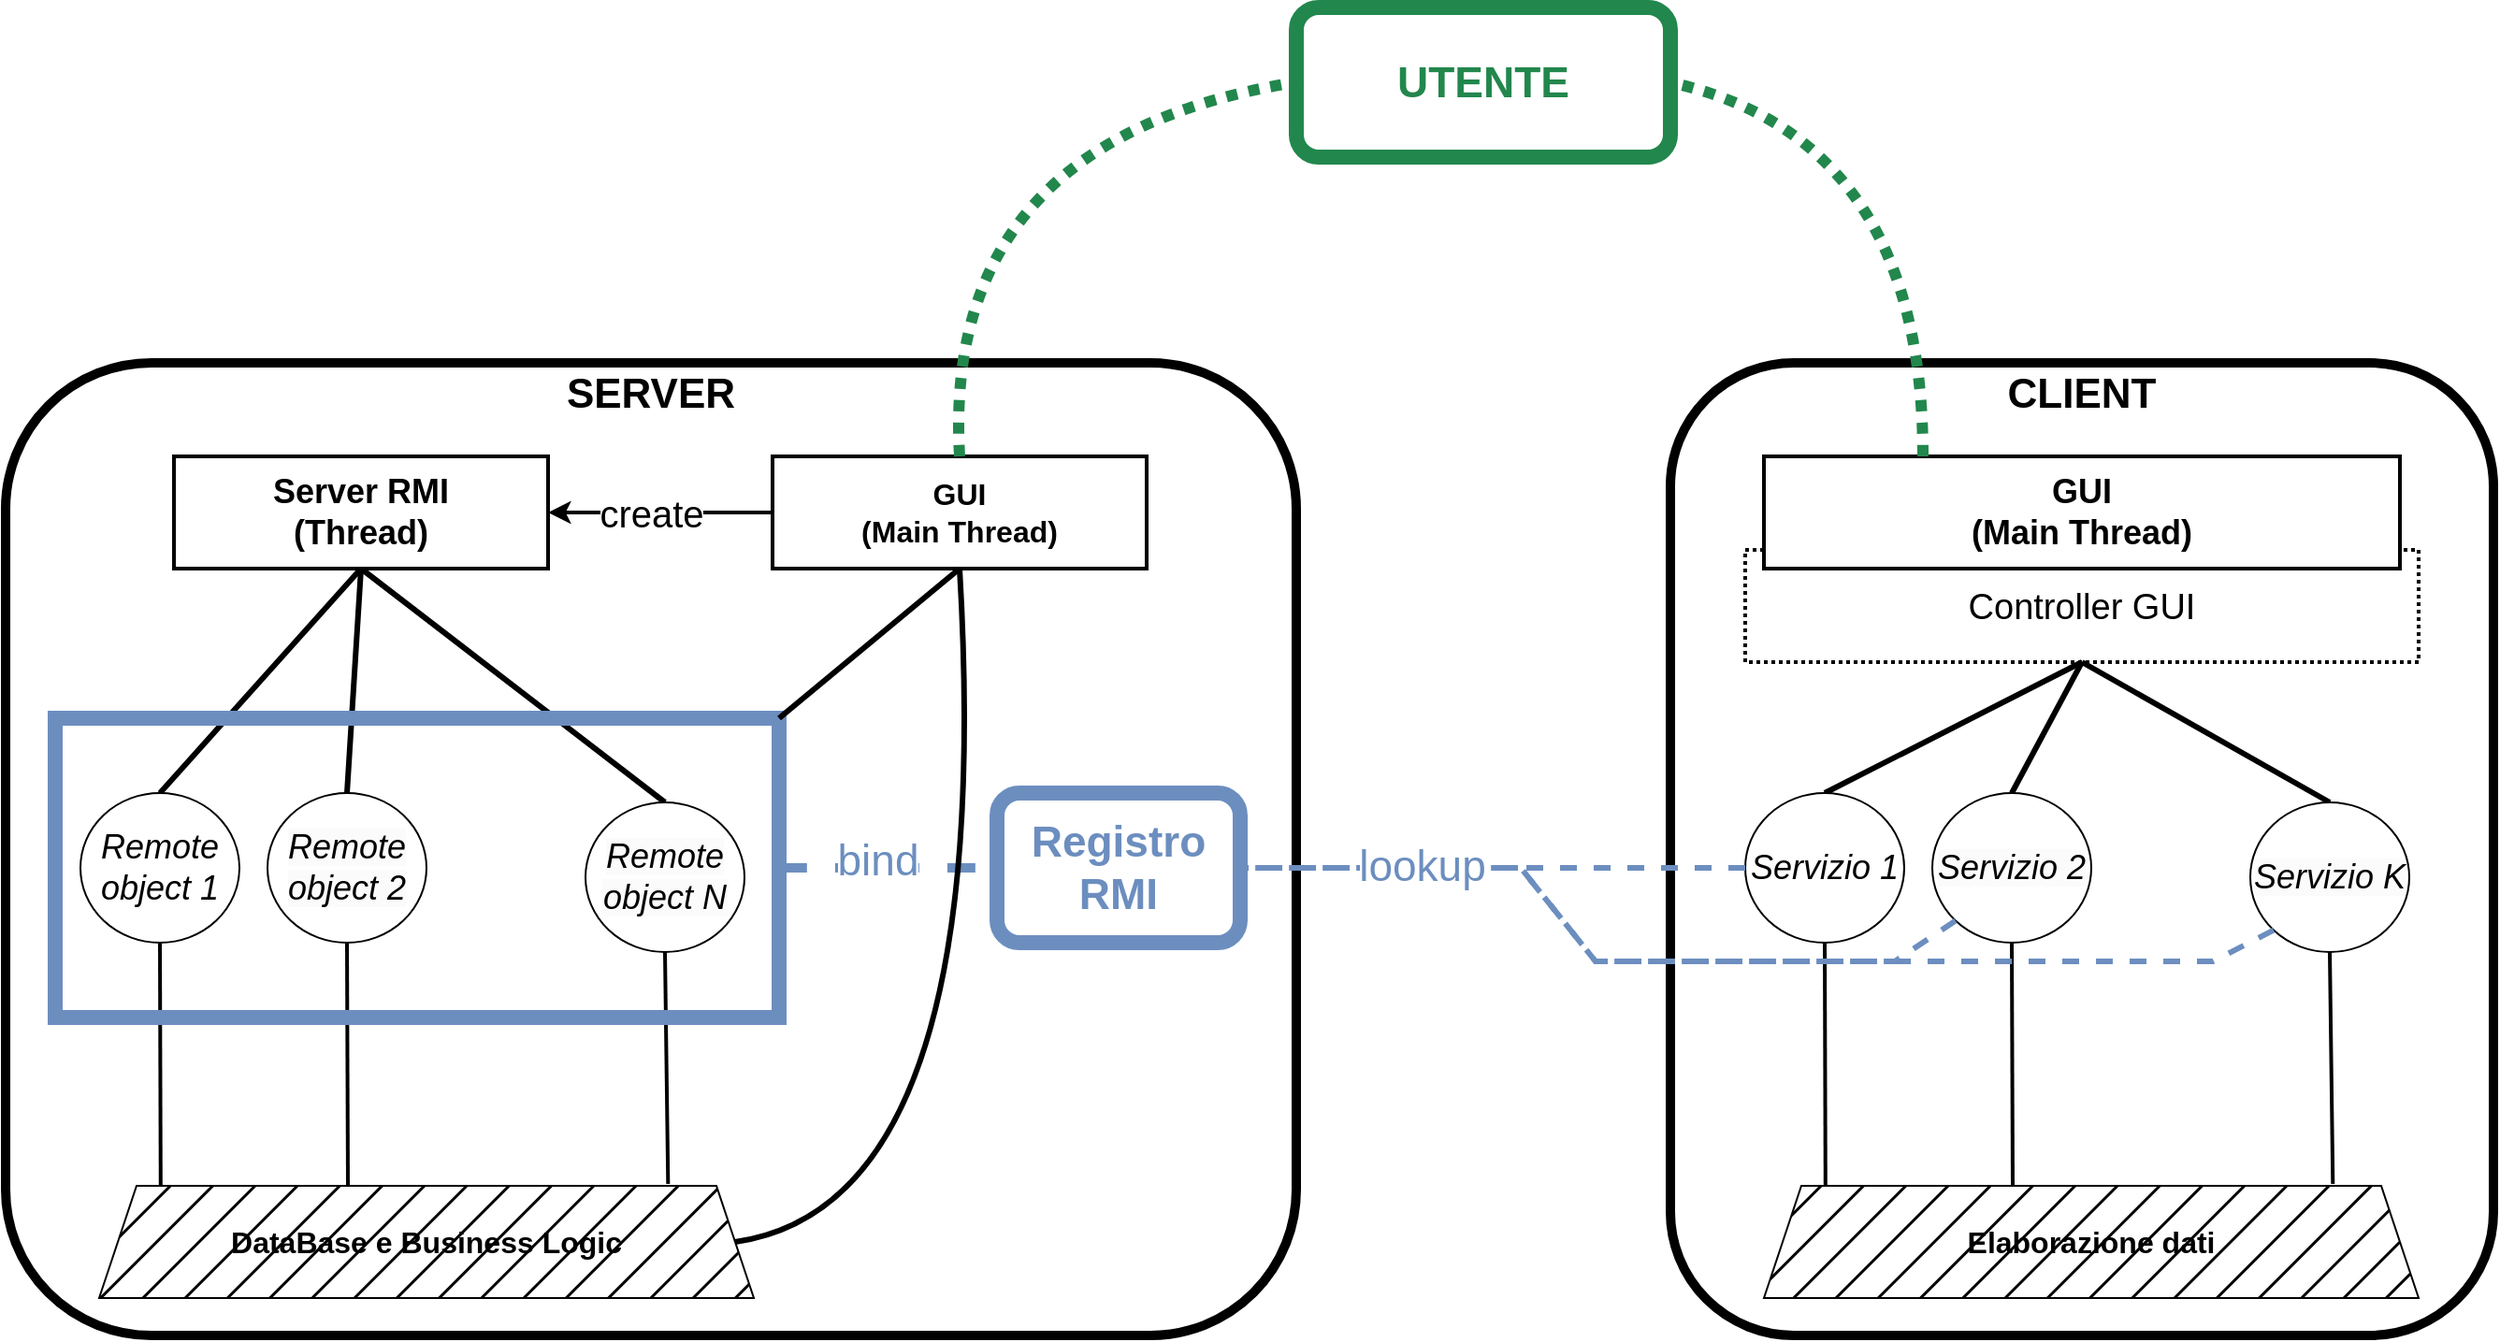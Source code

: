 <mxfile>
    <diagram id="7F0wuW1QLzKDv8Bb2tWS" name="Page-1">
        <mxGraphModel dx="2208" dy="1757" grid="1" gridSize="10" guides="1" tooltips="1" connect="1" arrows="1" fold="1" page="1" pageScale="1" pageWidth="850" pageHeight="1100" math="0" shadow="0">
            <root>
                <mxCell id="0"/>
                <mxCell id="1" parent="0"/>
                <mxCell id="55" value="&lt;p style=&quot;margin:0px;margin-top:4px;text-align:center;&quot;&gt;&lt;font style=&quot;font-size: 22px;&quot;&gt;&lt;b&gt;SERVER&lt;/b&gt;&lt;/font&gt;&lt;/p&gt;" style="verticalAlign=top;align=left;overflow=fill;fontSize=12;fontFamily=Helvetica;html=1;strokeWidth=5;rounded=1;" vertex="1" parent="1">
                    <mxGeometry x="-410" y="40" width="690" height="520" as="geometry"/>
                </mxCell>
                <mxCell id="2" value="&lt;font style=&quot;font-size: 16px;&quot;&gt;&lt;b&gt;GUI&lt;br&gt;(Main Thread)&lt;/b&gt;&lt;/font&gt;" style="whiteSpace=wrap;html=1;strokeWidth=2;" parent="1" vertex="1">
                    <mxGeometry y="90" width="200" height="60" as="geometry"/>
                </mxCell>
                <mxCell id="33" style="edgeStyle=none;html=1;entryX=0.5;entryY=0;entryDx=0;entryDy=0;exitX=0.5;exitY=1;exitDx=0;exitDy=0;endArrow=none;endFill=0;strokeWidth=3;" parent="1" source="3" target="6" edge="1">
                    <mxGeometry relative="1" as="geometry">
                        <mxPoint x="-240" y="180" as="sourcePoint"/>
                    </mxGeometry>
                </mxCell>
                <mxCell id="34" style="edgeStyle=none;html=1;entryX=0.5;entryY=0;entryDx=0;entryDy=0;exitX=0.5;exitY=1;exitDx=0;exitDy=0;endSize=6;endArrow=none;endFill=0;strokeWidth=3;" parent="1" source="3" target="58" edge="1">
                    <mxGeometry relative="1" as="geometry">
                        <mxPoint x="-240" y="290" as="targetPoint"/>
                    </mxGeometry>
                </mxCell>
                <mxCell id="35" style="edgeStyle=none;html=1;entryX=0.5;entryY=0;entryDx=0;entryDy=0;exitX=0.5;exitY=1;exitDx=0;exitDy=0;endArrow=none;endFill=0;strokeWidth=3;" parent="1" source="3" target="60" edge="1">
                    <mxGeometry relative="1" as="geometry">
                        <mxPoint x="-247" y="170" as="sourcePoint"/>
                        <mxPoint x="-160" y="290" as="targetPoint"/>
                        <Array as="points"/>
                    </mxGeometry>
                </mxCell>
                <mxCell id="3" value="&lt;font style=&quot;font-size: 18px;&quot;&gt;&lt;b&gt;Server RMI&lt;br&gt;(Thread)&lt;br&gt;&lt;/b&gt;&lt;/font&gt;" style="whiteSpace=wrap;html=1;strokeWidth=2;" parent="1" vertex="1">
                    <mxGeometry x="-320" y="90" width="200" height="60" as="geometry"/>
                </mxCell>
                <mxCell id="8" value="&lt;font style=&quot;font-size: 16px;&quot;&gt;&lt;b&gt;DataBase e Business Logic&lt;/b&gt;&lt;/font&gt;" style="shape=trapezoid;perimeter=trapezoidPerimeter;whiteSpace=wrap;html=1;fixedSize=1;shadow=0;rounded=0;fillStyle=hatch;gradientColor=none;fillColor=#000000;" parent="1" vertex="1">
                    <mxGeometry x="-360" y="480" width="350" height="60" as="geometry"/>
                </mxCell>
                <mxCell id="47" value="&lt;font color=&quot;#6c8ebf&quot; style=&quot;font-size: 23px;&quot;&gt;&lt;b&gt;Registro RMI&lt;/b&gt;&lt;/font&gt;" style="rounded=1;whiteSpace=wrap;html=1;strokeColor=#6c8ebf;fillColor=none;strokeWidth=8;" parent="1" vertex="1">
                    <mxGeometry x="120" y="270" width="130" height="80" as="geometry"/>
                </mxCell>
                <mxCell id="62" value="" style="endArrow=none;html=1;strokeWidth=2;rounded=0;fontSize=16;startSize=14;endSize=14;sourcePerimeterSpacing=8;targetPerimeterSpacing=8;curved=1;exitX=0.094;exitY=0;exitDx=0;exitDy=0;exitPerimeter=0;entryX=0.5;entryY=1;entryDx=0;entryDy=0;" edge="1" parent="1" source="8" target="6">
                    <mxGeometry width="50" height="50" relative="1" as="geometry">
                        <mxPoint x="-160" y="350" as="sourcePoint"/>
                        <mxPoint x="-110" y="300" as="targetPoint"/>
                    </mxGeometry>
                </mxCell>
                <mxCell id="63" value="" style="endArrow=none;html=1;strokeWidth=2;rounded=0;fontSize=16;startSize=14;endSize=14;sourcePerimeterSpacing=8;targetPerimeterSpacing=8;curved=1;entryX=0.5;entryY=1;entryDx=0;entryDy=0;" edge="1" parent="1" target="58">
                    <mxGeometry width="50" height="50" relative="1" as="geometry">
                        <mxPoint x="-227" y="480" as="sourcePoint"/>
                        <mxPoint x="-60" y="380" as="targetPoint"/>
                    </mxGeometry>
                </mxCell>
                <mxCell id="64" value="" style="endArrow=none;html=1;strokeWidth=2;rounded=0;fontSize=16;startSize=14;endSize=14;sourcePerimeterSpacing=8;targetPerimeterSpacing=8;curved=1;entryX=0.5;entryY=1;entryDx=0;entryDy=0;exitX=0.869;exitY=-0.017;exitDx=0;exitDy=0;exitPerimeter=0;" edge="1" parent="1" source="8" target="60">
                    <mxGeometry width="50" height="50" relative="1" as="geometry">
                        <mxPoint x="-50" y="480" as="sourcePoint"/>
                        <mxPoint x="-50" y="350" as="targetPoint"/>
                    </mxGeometry>
                </mxCell>
                <mxCell id="65" value="" style="rounded=0;whiteSpace=wrap;html=1;shadow=0;sketch=0;fillStyle=auto;fontSize=16;fillColor=none;strokeColor=#6c8ebf;strokeWidth=8;" vertex="1" parent="1">
                    <mxGeometry x="-383.5" y="230" width="387" height="160" as="geometry"/>
                </mxCell>
                <mxCell id="66" value="" style="endArrow=none;dashed=1;html=1;rounded=0;fontSize=23;fontColor=#6c8ebf;startSize=14;endSize=14;sourcePerimeterSpacing=8;targetPerimeterSpacing=8;curved=1;exitX=1;exitY=0.5;exitDx=0;exitDy=0;entryX=0;entryY=0.5;entryDx=0;entryDy=0;strokeWidth=5;strokeColor=#6c8ebf;" edge="1" parent="1" source="65" target="47">
                    <mxGeometry width="50" height="50" relative="1" as="geometry">
                        <mxPoint x="190" y="390" as="sourcePoint"/>
                        <mxPoint x="240" y="340" as="targetPoint"/>
                    </mxGeometry>
                </mxCell>
                <mxCell id="110" value="&lt;font style=&quot;font-size: 23px;&quot; color=&quot;#6c8ebf&quot;&gt;bind&lt;/font&gt;" style="edgeLabel;html=1;align=center;verticalAlign=middle;resizable=0;points=[];fontSize=19;fontColor=#22874c;" vertex="1" connectable="0" parent="66">
                    <mxGeometry x="-0.098" y="5" relative="1" as="geometry">
                        <mxPoint y="1" as="offset"/>
                    </mxGeometry>
                </mxCell>
                <mxCell id="81" value="" style="endArrow=classic;html=1;rounded=0;strokeColor=#000000;strokeWidth=2;fontSize=22;fontColor=#6c8ebf;sourcePerimeterSpacing=8;targetPerimeterSpacing=8;curved=1;exitX=0;exitY=0.5;exitDx=0;exitDy=0;entryX=1;entryY=0.5;entryDx=0;entryDy=0;" edge="1" parent="1" source="2" target="3">
                    <mxGeometry width="50" height="50" relative="1" as="geometry">
                        <mxPoint x="-580" y="450" as="sourcePoint"/>
                        <mxPoint x="-530" y="400" as="targetPoint"/>
                    </mxGeometry>
                </mxCell>
                <mxCell id="112" value="&lt;font color=&quot;#000000&quot; style=&quot;font-size: 20px;&quot;&gt;create&lt;/font&gt;" style="edgeLabel;html=1;align=center;verticalAlign=middle;resizable=0;points=[];fontSize=23;fontColor=#6c8ebf;" vertex="1" connectable="0" parent="81">
                    <mxGeometry x="0.05" y="1" relative="1" as="geometry">
                        <mxPoint x="-2" y="-1" as="offset"/>
                    </mxGeometry>
                </mxCell>
                <mxCell id="82" value="&lt;p style=&quot;margin:0px;margin-top:4px;text-align:center;&quot;&gt;&lt;font style=&quot;font-size: 22px;&quot;&gt;&lt;b&gt;CLIENT&lt;/b&gt;&lt;/font&gt;&lt;/p&gt;" style="verticalAlign=top;align=left;overflow=fill;fontSize=12;fontFamily=Helvetica;html=1;strokeWidth=5;rounded=1;shadow=0;glass=0;" vertex="1" parent="1">
                    <mxGeometry x="480" y="40" width="440" height="520" as="geometry"/>
                </mxCell>
                <mxCell id="84" style="edgeStyle=none;html=1;entryX=0.5;entryY=0;entryDx=0;entryDy=0;exitX=0.5;exitY=1;exitDx=0;exitDy=0;strokeWidth=3;endArrow=none;endFill=0;" edge="1" parent="1" source="102" target="88">
                    <mxGeometry relative="1" as="geometry">
                        <mxPoint x="650" y="180" as="sourcePoint"/>
                    </mxGeometry>
                </mxCell>
                <mxCell id="85" style="edgeStyle=none;html=1;entryX=0.5;entryY=0;entryDx=0;entryDy=0;exitX=0.5;exitY=1;exitDx=0;exitDy=0;strokeWidth=3;endArrow=none;endFill=0;" edge="1" parent="1" source="102" target="90">
                    <mxGeometry relative="1" as="geometry">
                        <mxPoint x="650" y="290" as="targetPoint"/>
                    </mxGeometry>
                </mxCell>
                <mxCell id="86" style="edgeStyle=none;html=1;entryX=0.5;entryY=0;entryDx=0;entryDy=0;exitX=0.5;exitY=1;exitDx=0;exitDy=0;strokeWidth=3;endArrow=none;endFill=0;" edge="1" parent="1" source="102" target="91">
                    <mxGeometry relative="1" as="geometry">
                        <mxPoint x="643" y="170" as="sourcePoint"/>
                        <mxPoint x="730" y="290" as="targetPoint"/>
                        <Array as="points"/>
                    </mxGeometry>
                </mxCell>
                <mxCell id="88" value="&lt;font style=&quot;font-size: 18px;&quot;&gt;&lt;i style=&quot;&quot;&gt;Servizio 1&lt;/i&gt;&lt;/font&gt;" style="ellipse;whiteSpace=wrap;html=1;" vertex="1" parent="1">
                    <mxGeometry x="520" y="270" width="85" height="80" as="geometry"/>
                </mxCell>
                <mxCell id="89" value="&lt;font style=&quot;font-size: 16px;&quot;&gt;&lt;b&gt;Elaborazione dati&lt;/b&gt;&lt;/font&gt;" style="shape=trapezoid;perimeter=trapezoidPerimeter;whiteSpace=wrap;html=1;fixedSize=1;shadow=0;rounded=0;fillStyle=hatch;gradientColor=none;fillColor=#000000;" vertex="1" parent="1">
                    <mxGeometry x="530" y="480" width="350" height="60" as="geometry"/>
                </mxCell>
                <mxCell id="90" value="&lt;i style=&quot;border-color: var(--border-color); color: rgb(0, 0, 0); font-family: Helvetica; font-size: 18px; font-variant-ligatures: normal; font-variant-caps: normal; font-weight: 400; letter-spacing: normal; orphans: 2; text-align: center; text-indent: 0px; text-transform: none; widows: 2; word-spacing: 0px; -webkit-text-stroke-width: 0px; background-color: rgb(251, 251, 251); text-decoration-thickness: initial; text-decoration-style: initial; text-decoration-color: initial;&quot;&gt;Servizio 2&lt;/i&gt;" style="ellipse;whiteSpace=wrap;html=1;" vertex="1" parent="1">
                    <mxGeometry x="620" y="270" width="85" height="80" as="geometry"/>
                </mxCell>
                <mxCell id="91" value="&lt;i style=&quot;border-color: var(--border-color); color: rgb(0, 0, 0); font-family: Helvetica; font-size: 18px; font-variant-ligatures: normal; font-variant-caps: normal; font-weight: 400; letter-spacing: normal; orphans: 2; text-align: center; text-indent: 0px; text-transform: none; widows: 2; word-spacing: 0px; -webkit-text-stroke-width: 0px; background-color: rgb(251, 251, 251); text-decoration-thickness: initial; text-decoration-style: initial; text-decoration-color: initial;&quot;&gt;Servizio K&lt;/i&gt;" style="ellipse;whiteSpace=wrap;html=1;" vertex="1" parent="1">
                    <mxGeometry x="790" y="275" width="85" height="80" as="geometry"/>
                </mxCell>
                <mxCell id="92" value="" style="endArrow=none;html=1;strokeWidth=2;rounded=0;fontSize=16;startSize=14;endSize=14;sourcePerimeterSpacing=8;targetPerimeterSpacing=8;curved=1;exitX=0.094;exitY=0;exitDx=0;exitDy=0;exitPerimeter=0;entryX=0.5;entryY=1;entryDx=0;entryDy=0;" edge="1" parent="1" source="89" target="88">
                    <mxGeometry width="50" height="50" relative="1" as="geometry">
                        <mxPoint x="730" y="350" as="sourcePoint"/>
                        <mxPoint x="780" y="300" as="targetPoint"/>
                    </mxGeometry>
                </mxCell>
                <mxCell id="93" value="" style="endArrow=none;html=1;strokeWidth=2;rounded=0;fontSize=16;startSize=14;endSize=14;sourcePerimeterSpacing=8;targetPerimeterSpacing=8;curved=1;entryX=0.5;entryY=1;entryDx=0;entryDy=0;" edge="1" parent="1" target="90">
                    <mxGeometry width="50" height="50" relative="1" as="geometry">
                        <mxPoint x="663" y="480" as="sourcePoint"/>
                        <mxPoint x="830" y="380" as="targetPoint"/>
                    </mxGeometry>
                </mxCell>
                <mxCell id="94" value="" style="endArrow=none;html=1;strokeWidth=2;rounded=0;fontSize=16;startSize=14;endSize=14;sourcePerimeterSpacing=8;targetPerimeterSpacing=8;curved=1;entryX=0.5;entryY=1;entryDx=0;entryDy=0;exitX=0.869;exitY=-0.017;exitDx=0;exitDy=0;exitPerimeter=0;" edge="1" parent="1" source="89" target="91">
                    <mxGeometry width="50" height="50" relative="1" as="geometry">
                        <mxPoint x="840" y="480" as="sourcePoint"/>
                        <mxPoint x="840" y="350" as="targetPoint"/>
                    </mxGeometry>
                </mxCell>
                <mxCell id="102" value="&lt;p style=&quot;line-height: 120%;&quot;&gt;&lt;font color=&quot;#000000&quot; style=&quot;font-size: 19px;&quot;&gt;Controller GUI&lt;/font&gt;&lt;/p&gt;" style="rounded=0;whiteSpace=wrap;html=1;shadow=0;glass=0;sketch=0;fillStyle=auto;strokeColor=#000000;strokeWidth=2;fontSize=22;fontColor=#6c8ebf;fillColor=none;gradientColor=none;align=center;dashed=1;dashPattern=1 1;" vertex="1" parent="1">
                    <mxGeometry x="520" y="140" width="360" height="60" as="geometry"/>
                </mxCell>
                <mxCell id="87" value="&lt;span style=&quot;font-size: 18px;&quot;&gt;&lt;b&gt;GUI&lt;br&gt;(Main Thread)&lt;br&gt;&lt;/b&gt;&lt;/span&gt;" style="whiteSpace=wrap;html=1;strokeWidth=2;" vertex="1" parent="1">
                    <mxGeometry x="530" y="90" width="340" height="60" as="geometry"/>
                </mxCell>
                <mxCell id="6" value="&lt;font style=&quot;font-size: 18px;&quot;&gt;&lt;i style=&quot;&quot;&gt;Remote object 1&lt;/i&gt;&lt;/font&gt;" style="ellipse;whiteSpace=wrap;html=1;" parent="1" vertex="1">
                    <mxGeometry x="-370" y="270" width="85" height="80" as="geometry"/>
                </mxCell>
                <mxCell id="58" value="&lt;i style=&quot;border-color: var(--border-color); color: rgb(0, 0, 0); font-family: Helvetica; font-size: 18px; font-variant-ligatures: normal; font-variant-caps: normal; font-weight: 400; letter-spacing: normal; orphans: 2; text-align: center; text-indent: 0px; text-transform: none; widows: 2; word-spacing: 0px; -webkit-text-stroke-width: 0px; background-color: rgb(251, 251, 251); text-decoration-thickness: initial; text-decoration-style: initial; text-decoration-color: initial;&quot;&gt;Remote object 2&lt;/i&gt;" style="ellipse;whiteSpace=wrap;html=1;" vertex="1" parent="1">
                    <mxGeometry x="-270" y="270" width="85" height="80" as="geometry"/>
                </mxCell>
                <mxCell id="60" value="&lt;i style=&quot;border-color: var(--border-color); color: rgb(0, 0, 0); font-family: Helvetica; font-size: 18px; font-variant-ligatures: normal; font-variant-caps: normal; font-weight: 400; letter-spacing: normal; orphans: 2; text-align: center; text-indent: 0px; text-transform: none; widows: 2; word-spacing: 0px; -webkit-text-stroke-width: 0px; background-color: rgb(251, 251, 251); text-decoration-thickness: initial; text-decoration-style: initial; text-decoration-color: initial;&quot;&gt;Remote object N&lt;/i&gt;" style="ellipse;whiteSpace=wrap;html=1;" vertex="1" parent="1">
                    <mxGeometry x="-100" y="275" width="85" height="80" as="geometry"/>
                </mxCell>
                <mxCell id="103" value="&lt;font color=&quot;#22874c&quot; style=&quot;font-size: 23px;&quot;&gt;&lt;b style=&quot;&quot;&gt;UTENTE&lt;/b&gt;&lt;/font&gt;" style="rounded=1;whiteSpace=wrap;html=1;strokeWidth=8;fillColor=none;strokeColor=#21874d;" vertex="1" parent="1">
                    <mxGeometry x="280" y="-150" width="200" height="80" as="geometry"/>
                </mxCell>
                <mxCell id="104" value="" style="endArrow=none;dashed=1;html=1;rounded=0;fontSize=23;fontColor=#6c8ebf;startSize=14;endSize=14;sourcePerimeterSpacing=8;targetPerimeterSpacing=8;exitX=0;exitY=0.5;exitDx=0;exitDy=0;strokeWidth=3;strokeColor=#6c8ebf;entryX=1;entryY=0.5;entryDx=0;entryDy=0;" edge="1" parent="1" source="88" target="47">
                    <mxGeometry width="50" height="50" relative="1" as="geometry">
                        <mxPoint x="510" y="570" as="sourcePoint"/>
                        <mxPoint x="280" y="610" as="targetPoint"/>
                        <Array as="points"/>
                    </mxGeometry>
                </mxCell>
                <mxCell id="105" value="" style="endArrow=none;dashed=1;html=1;rounded=0;fontSize=23;fontColor=#6c8ebf;startSize=14;endSize=14;sourcePerimeterSpacing=8;targetPerimeterSpacing=8;exitX=0;exitY=1;exitDx=0;exitDy=0;strokeWidth=3;strokeColor=#6c8ebf;entryX=1;entryY=0.5;entryDx=0;entryDy=0;" edge="1" parent="1" source="90" target="47">
                    <mxGeometry width="50" height="50" relative="1" as="geometry">
                        <mxPoint x="530" y="320" as="sourcePoint"/>
                        <mxPoint x="300" y="330" as="targetPoint"/>
                        <Array as="points">
                            <mxPoint x="600" y="360"/>
                            <mxPoint x="440" y="360"/>
                            <mxPoint x="400" y="310"/>
                        </Array>
                    </mxGeometry>
                </mxCell>
                <mxCell id="106" value="" style="endArrow=none;dashed=1;html=1;rounded=0;fontSize=23;fontColor=#6c8ebf;startSize=14;endSize=14;sourcePerimeterSpacing=8;targetPerimeterSpacing=8;exitX=0;exitY=1;exitDx=0;exitDy=0;strokeWidth=3;strokeColor=#6c8ebf;entryX=1;entryY=0.5;entryDx=0;entryDy=0;" edge="1" parent="1" source="91" target="47">
                    <mxGeometry width="50" height="50" relative="1" as="geometry">
                        <mxPoint x="802.626" y="348.451" as="sourcePoint"/>
                        <mxPoint x="340" y="350" as="targetPoint"/>
                        <Array as="points">
                            <mxPoint x="770" y="360"/>
                            <mxPoint x="440" y="360"/>
                            <mxPoint x="400" y="310"/>
                        </Array>
                    </mxGeometry>
                </mxCell>
                <mxCell id="111" value="&lt;font style=&quot;font-size: 23px;&quot;&gt;lookup&lt;/font&gt;" style="edgeLabel;html=1;align=center;verticalAlign=middle;resizable=0;points=[];fontSize=19;fontColor=#6c8ebf;" vertex="1" connectable="0" parent="106">
                    <mxGeometry x="0.666" y="-1" relative="1" as="geometry">
                        <mxPoint as="offset"/>
                    </mxGeometry>
                </mxCell>
                <mxCell id="107" value="" style="endArrow=none;dashed=1;html=1;dashPattern=1 1;strokeWidth=6;strokeColor=#22874c;fontSize=19;fontColor=#22874c;endSize=6;sourcePerimeterSpacing=8;targetPerimeterSpacing=8;exitX=0.5;exitY=0;exitDx=0;exitDy=0;entryX=0;entryY=0.5;entryDx=0;entryDy=0;curved=1;" edge="1" parent="1" source="2" target="103">
                    <mxGeometry width="50" height="50" relative="1" as="geometry">
                        <mxPoint x="180" y="-20" as="sourcePoint"/>
                        <mxPoint x="230" y="-70" as="targetPoint"/>
                        <Array as="points">
                            <mxPoint x="90" y="-80"/>
                        </Array>
                    </mxGeometry>
                </mxCell>
                <mxCell id="109" value="" style="endArrow=none;dashed=1;html=1;dashPattern=1 1;strokeWidth=6;strokeColor=#22874c;fontSize=19;fontColor=#22874c;endSize=6;sourcePerimeterSpacing=8;targetPerimeterSpacing=8;exitX=0.25;exitY=0;exitDx=0;exitDy=0;entryX=1;entryY=0.5;entryDx=0;entryDy=0;curved=1;" edge="1" parent="1" source="87" target="103">
                    <mxGeometry width="50" height="50" relative="1" as="geometry">
                        <mxPoint x="110" y="100" as="sourcePoint"/>
                        <mxPoint x="290" y="-60" as="targetPoint"/>
                        <Array as="points">
                            <mxPoint x="615" y="-80"/>
                        </Array>
                    </mxGeometry>
                </mxCell>
                <mxCell id="115" value="" style="edgeStyle=none;orthogonalLoop=1;jettySize=auto;html=1;strokeColor=#000000;strokeWidth=3;fontSize=20;fontColor=#000000;endArrow=none;endFill=0;endSize=6;sourcePerimeterSpacing=8;targetPerimeterSpacing=8;curved=1;exitX=0.5;exitY=1;exitDx=0;exitDy=0;entryX=1;entryY=0;entryDx=0;entryDy=0;" edge="1" parent="1" source="2" target="65">
                    <mxGeometry width="140" relative="1" as="geometry">
                        <mxPoint x="240" y="420" as="sourcePoint"/>
                        <mxPoint x="380" y="420" as="targetPoint"/>
                        <Array as="points"/>
                    </mxGeometry>
                </mxCell>
                <mxCell id="116" value="" style="edgeStyle=none;orthogonalLoop=1;jettySize=auto;html=1;strokeColor=#000000;strokeWidth=3;fontSize=20;fontColor=#000000;endArrow=none;endFill=0;endSize=6;sourcePerimeterSpacing=8;targetPerimeterSpacing=8;curved=1;exitX=0.5;exitY=1;exitDx=0;exitDy=0;entryX=1;entryY=0.5;entryDx=0;entryDy=0;" edge="1" parent="1" source="2" target="8">
                    <mxGeometry width="140" relative="1" as="geometry">
                        <mxPoint x="110" y="160" as="sourcePoint"/>
                        <mxPoint x="13.5" y="240" as="targetPoint"/>
                        <Array as="points">
                            <mxPoint x="120" y="490"/>
                        </Array>
                    </mxGeometry>
                </mxCell>
            </root>
        </mxGraphModel>
    </diagram>
</mxfile>